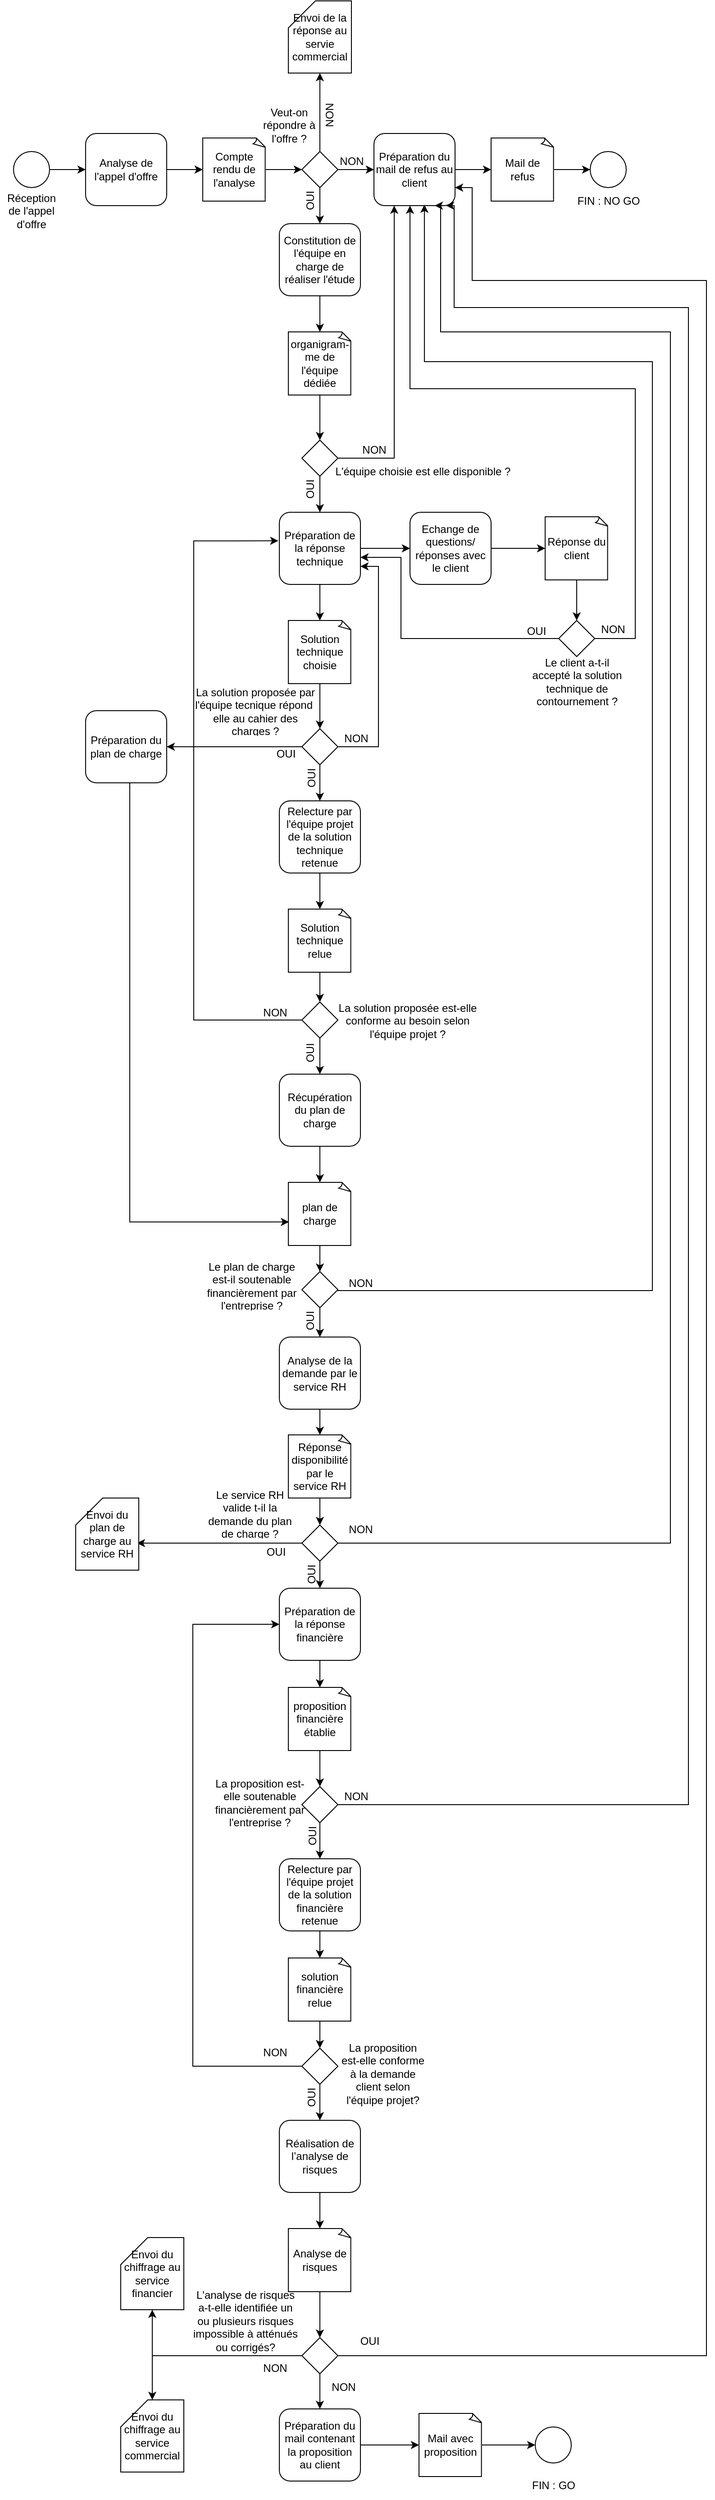 <mxfile version="21.6.1" type="github">
  <diagram name="Page-1" id="06tbPVwSqotmteYgba5W">
    <mxGraphModel dx="989" dy="524" grid="1" gridSize="10" guides="1" tooltips="1" connect="1" arrows="1" fold="1" page="1" pageScale="1" pageWidth="827" pageHeight="1169" math="0" shadow="0">
      <root>
        <mxCell id="0" />
        <mxCell id="1" parent="0" />
        <mxCell id="W4CwJOv0dRvsqOfOB2o--12" style="edgeStyle=orthogonalEdgeStyle;rounded=0;orthogonalLoop=1;jettySize=auto;html=1;entryX=0;entryY=0.5;entryDx=0;entryDy=0;" parent="1" source="W4CwJOv0dRvsqOfOB2o--1" target="W4CwJOv0dRvsqOfOB2o--9" edge="1">
          <mxGeometry relative="1" as="geometry" />
        </mxCell>
        <mxCell id="W4CwJOv0dRvsqOfOB2o--1" value="" style="ellipse;whiteSpace=wrap;html=1;aspect=fixed;" parent="1" vertex="1">
          <mxGeometry x="21" y="252" width="40" height="40" as="geometry" />
        </mxCell>
        <mxCell id="W4CwJOv0dRvsqOfOB2o--17" value="" style="edgeStyle=orthogonalEdgeStyle;rounded=0;orthogonalLoop=1;jettySize=auto;html=1;entryX=0.5;entryY=0;entryDx=0;entryDy=0;" parent="1" source="W4CwJOv0dRvsqOfOB2o--6" target="W4CwJOv0dRvsqOfOB2o--71" edge="1">
          <mxGeometry relative="1" as="geometry">
            <mxPoint x="361" y="327" as="targetPoint" />
          </mxGeometry>
        </mxCell>
        <mxCell id="W4CwJOv0dRvsqOfOB2o--23" value="" style="edgeStyle=orthogonalEdgeStyle;rounded=0;orthogonalLoop=1;jettySize=auto;html=1;" parent="1" source="W4CwJOv0dRvsqOfOB2o--6" target="W4CwJOv0dRvsqOfOB2o--22" edge="1">
          <mxGeometry relative="1" as="geometry" />
        </mxCell>
        <mxCell id="qf3wXV-jR4rl2hwFz4tr-27" style="edgeStyle=orthogonalEdgeStyle;rounded=0;orthogonalLoop=1;jettySize=auto;html=1;entryX=0.5;entryY=1;entryDx=0;entryDy=0;entryPerimeter=0;" edge="1" parent="1" source="W4CwJOv0dRvsqOfOB2o--6" target="qf3wXV-jR4rl2hwFz4tr-25">
          <mxGeometry relative="1" as="geometry" />
        </mxCell>
        <mxCell id="W4CwJOv0dRvsqOfOB2o--6" value="" style="rhombus;whiteSpace=wrap;html=1;" parent="1" vertex="1">
          <mxGeometry x="341" y="252" width="40" height="40" as="geometry" />
        </mxCell>
        <mxCell id="W4CwJOv0dRvsqOfOB2o--66" value="" style="edgeStyle=orthogonalEdgeStyle;rounded=0;orthogonalLoop=1;jettySize=auto;html=1;" parent="1" source="W4CwJOv0dRvsqOfOB2o--9" target="W4CwJOv0dRvsqOfOB2o--65" edge="1">
          <mxGeometry relative="1" as="geometry" />
        </mxCell>
        <mxCell id="W4CwJOv0dRvsqOfOB2o--9" value="Analyse de l&#39;appel d&#39;offre" style="rounded=1;whiteSpace=wrap;html=1;" parent="1" vertex="1">
          <mxGeometry x="101" y="232" width="90" height="80" as="geometry" />
        </mxCell>
        <mxCell id="W4CwJOv0dRvsqOfOB2o--14" value="" style="ellipse;whiteSpace=wrap;html=1;" parent="1" vertex="1">
          <mxGeometry x="661" y="252" width="40" height="40" as="geometry" />
        </mxCell>
        <mxCell id="W4CwJOv0dRvsqOfOB2o--18" value="&lt;p&gt;Réception de l&#39;appel d&#39;offre&lt;br&gt;&lt;/p&gt;" style="text;html=1;strokeColor=none;fillColor=none;spacing=5;spacingTop=-20;whiteSpace=wrap;overflow=hidden;rounded=0;align=center;" parent="1" vertex="1">
          <mxGeometry x="6" y="295" width="70" height="50" as="geometry" />
        </mxCell>
        <mxCell id="W4CwJOv0dRvsqOfOB2o--20" value="OUI" style="text;html=1;align=center;verticalAlign=bottom;resizable=0;points=[];autosize=1;strokeColor=none;fillColor=none;horizontal=0;" parent="1" vertex="1">
          <mxGeometry x="319.73" y="292" width="40" height="30" as="geometry" />
        </mxCell>
        <mxCell id="W4CwJOv0dRvsqOfOB2o--21" value="NON" style="text;html=1;align=center;verticalAlign=bottom;resizable=0;points=[];autosize=1;strokeColor=none;fillColor=none;" parent="1" vertex="1">
          <mxGeometry x="371" y="242" width="50" height="30" as="geometry" />
        </mxCell>
        <mxCell id="W4CwJOv0dRvsqOfOB2o--69" value="" style="edgeStyle=orthogonalEdgeStyle;rounded=0;orthogonalLoop=1;jettySize=auto;html=1;" parent="1" source="W4CwJOv0dRvsqOfOB2o--22" target="W4CwJOv0dRvsqOfOB2o--68" edge="1">
          <mxGeometry relative="1" as="geometry" />
        </mxCell>
        <mxCell id="W4CwJOv0dRvsqOfOB2o--22" value="Préparation du mail de refus au client" style="rounded=1;whiteSpace=wrap;html=1;" parent="1" vertex="1">
          <mxGeometry x="421" y="232" width="90" height="80" as="geometry" />
        </mxCell>
        <mxCell id="W4CwJOv0dRvsqOfOB2o--25" value="FIN : NO GO" style="text;html=1;align=center;verticalAlign=middle;resizable=0;points=[];autosize=1;strokeColor=none;fillColor=none;" parent="1" vertex="1">
          <mxGeometry x="636" y="292" width="90" height="30" as="geometry" />
        </mxCell>
        <mxCell id="W4CwJOv0dRvsqOfOB2o--95" value="" style="edgeStyle=orthogonalEdgeStyle;rounded=0;orthogonalLoop=1;jettySize=auto;html=1;" parent="1" source="W4CwJOv0dRvsqOfOB2o--26" target="W4CwJOv0dRvsqOfOB2o--93" edge="1">
          <mxGeometry relative="1" as="geometry" />
        </mxCell>
        <mxCell id="W4CwJOv0dRvsqOfOB2o--163" value="" style="edgeStyle=orthogonalEdgeStyle;rounded=0;orthogonalLoop=1;jettySize=auto;html=1;" parent="1" source="W4CwJOv0dRvsqOfOB2o--26" target="W4CwJOv0dRvsqOfOB2o--94" edge="1">
          <mxGeometry relative="1" as="geometry" />
        </mxCell>
        <mxCell id="W4CwJOv0dRvsqOfOB2o--26" value="Préparation de la réponse technique " style="rounded=1;whiteSpace=wrap;html=1;" parent="1" vertex="1">
          <mxGeometry x="316" y="652" width="90" height="80" as="geometry" />
        </mxCell>
        <mxCell id="W4CwJOv0dRvsqOfOB2o--146" value="" style="edgeStyle=orthogonalEdgeStyle;rounded=0;orthogonalLoop=1;jettySize=auto;html=1;" parent="1" source="W4CwJOv0dRvsqOfOB2o--53" target="W4CwJOv0dRvsqOfOB2o--143" edge="1">
          <mxGeometry relative="1" as="geometry" />
        </mxCell>
        <mxCell id="W4CwJOv0dRvsqOfOB2o--164" style="edgeStyle=orthogonalEdgeStyle;rounded=0;orthogonalLoop=1;jettySize=auto;html=1;exitX=1;exitY=0.5;exitDx=0;exitDy=0;entryX=1;entryY=0.75;entryDx=0;entryDy=0;" parent="1" source="W4CwJOv0dRvsqOfOB2o--53" target="W4CwJOv0dRvsqOfOB2o--26" edge="1">
          <mxGeometry relative="1" as="geometry">
            <Array as="points">
              <mxPoint x="426" y="912" />
              <mxPoint x="426" y="712" />
            </Array>
            <mxPoint x="476" y="912" as="sourcePoint" />
            <mxPoint x="451" y="712" as="targetPoint" />
          </mxGeometry>
        </mxCell>
        <mxCell id="qf3wXV-jR4rl2hwFz4tr-2" style="edgeStyle=orthogonalEdgeStyle;rounded=0;orthogonalLoop=1;jettySize=auto;html=1;entryX=1;entryY=0.5;entryDx=0;entryDy=0;" edge="1" parent="1" source="W4CwJOv0dRvsqOfOB2o--53" target="W4CwJOv0dRvsqOfOB2o--166">
          <mxGeometry relative="1" as="geometry" />
        </mxCell>
        <mxCell id="W4CwJOv0dRvsqOfOB2o--53" value="" style="rhombus;whiteSpace=wrap;html=1;" parent="1" vertex="1">
          <mxGeometry x="341" y="892" width="40" height="40" as="geometry" />
        </mxCell>
        <mxCell id="W4CwJOv0dRvsqOfOB2o--67" value="" style="edgeStyle=orthogonalEdgeStyle;rounded=0;orthogonalLoop=1;jettySize=auto;html=1;entryX=0;entryY=0.5;entryDx=0;entryDy=0;" parent="1" source="W4CwJOv0dRvsqOfOB2o--65" target="W4CwJOv0dRvsqOfOB2o--6" edge="1">
          <mxGeometry relative="1" as="geometry" />
        </mxCell>
        <mxCell id="W4CwJOv0dRvsqOfOB2o--65" value="Compte rendu de l&#39;analyse" style="whiteSpace=wrap;html=1;shape=mxgraph.basic.document" parent="1" vertex="1">
          <mxGeometry x="231" y="237" width="70" height="70" as="geometry" />
        </mxCell>
        <mxCell id="W4CwJOv0dRvsqOfOB2o--70" value="" style="edgeStyle=orthogonalEdgeStyle;rounded=0;orthogonalLoop=1;jettySize=auto;html=1;entryX=0;entryY=0.5;entryDx=0;entryDy=0;" parent="1" source="W4CwJOv0dRvsqOfOB2o--68" target="W4CwJOv0dRvsqOfOB2o--14" edge="1">
          <mxGeometry relative="1" as="geometry" />
        </mxCell>
        <mxCell id="W4CwJOv0dRvsqOfOB2o--68" value="Mail de refus" style="whiteSpace=wrap;html=1;shape=mxgraph.basic.document" parent="1" vertex="1">
          <mxGeometry x="551" y="237" width="70" height="70" as="geometry" />
        </mxCell>
        <mxCell id="W4CwJOv0dRvsqOfOB2o--77" value="" style="edgeStyle=orthogonalEdgeStyle;rounded=0;orthogonalLoop=1;jettySize=auto;html=1;" parent="1" source="W4CwJOv0dRvsqOfOB2o--71" target="W4CwJOv0dRvsqOfOB2o--76" edge="1">
          <mxGeometry relative="1" as="geometry" />
        </mxCell>
        <mxCell id="W4CwJOv0dRvsqOfOB2o--71" value="Constitution de l&#39;équipe en charge de réaliser l&#39;étude " style="rounded=1;whiteSpace=wrap;html=1;" parent="1" vertex="1">
          <mxGeometry x="316" y="332" width="90" height="80" as="geometry" />
        </mxCell>
        <mxCell id="W4CwJOv0dRvsqOfOB2o--72" value="Veut-on répondre à l&#39;offre ?" style="text;html=1;strokeColor=none;fillColor=none;spacing=5;spacingTop=-20;whiteSpace=wrap;overflow=hidden;rounded=0;align=center;" parent="1" vertex="1">
          <mxGeometry x="292" y="212" width="70" height="30" as="geometry" />
        </mxCell>
        <mxCell id="W4CwJOv0dRvsqOfOB2o--90" value="" style="edgeStyle=orthogonalEdgeStyle;rounded=0;orthogonalLoop=1;jettySize=auto;html=1;" parent="1" source="W4CwJOv0dRvsqOfOB2o--75" target="W4CwJOv0dRvsqOfOB2o--26" edge="1">
          <mxGeometry relative="1" as="geometry" />
        </mxCell>
        <mxCell id="W4CwJOv0dRvsqOfOB2o--210" style="edgeStyle=orthogonalEdgeStyle;rounded=0;orthogonalLoop=1;jettySize=auto;html=1;entryX=0.25;entryY=1;entryDx=0;entryDy=0;" parent="1" source="W4CwJOv0dRvsqOfOB2o--75" target="W4CwJOv0dRvsqOfOB2o--22" edge="1">
          <mxGeometry relative="1" as="geometry">
            <Array as="points">
              <mxPoint x="443" y="592" />
            </Array>
          </mxGeometry>
        </mxCell>
        <mxCell id="W4CwJOv0dRvsqOfOB2o--75" value="" style="rhombus;whiteSpace=wrap;html=1;" parent="1" vertex="1">
          <mxGeometry x="341" y="572" width="40" height="40" as="geometry" />
        </mxCell>
        <mxCell id="W4CwJOv0dRvsqOfOB2o--78" value="" style="edgeStyle=orthogonalEdgeStyle;rounded=0;orthogonalLoop=1;jettySize=auto;html=1;" parent="1" source="W4CwJOv0dRvsqOfOB2o--76" target="W4CwJOv0dRvsqOfOB2o--75" edge="1">
          <mxGeometry relative="1" as="geometry" />
        </mxCell>
        <mxCell id="W4CwJOv0dRvsqOfOB2o--76" value="organigram-me de l&#39;équipe dédiée" style="whiteSpace=wrap;html=1;shape=mxgraph.basic.document" parent="1" vertex="1">
          <mxGeometry x="326" y="452" width="70" height="70" as="geometry" />
        </mxCell>
        <mxCell id="W4CwJOv0dRvsqOfOB2o--79" value="L&#39;équipe choisie est elle disponible ?" style="text;html=1;align=center;verticalAlign=middle;resizable=0;points=[];autosize=1;strokeColor=none;fillColor=none;" parent="1" vertex="1">
          <mxGeometry x="359.73" y="592" width="230" height="30" as="geometry" />
        </mxCell>
        <mxCell id="W4CwJOv0dRvsqOfOB2o--88" value="NON" style="text;html=1;align=center;verticalAlign=bottom;resizable=0;points=[];autosize=1;strokeColor=none;fillColor=none;" parent="1" vertex="1">
          <mxGeometry x="396" y="562" width="50" height="30" as="geometry" />
        </mxCell>
        <mxCell id="W4CwJOv0dRvsqOfOB2o--91" value="OUI" style="text;html=1;align=center;verticalAlign=bottom;resizable=0;points=[];autosize=1;strokeColor=none;fillColor=none;horizontal=0;" parent="1" vertex="1">
          <mxGeometry x="319.73" y="612" width="40" height="30" as="geometry" />
        </mxCell>
        <mxCell id="W4CwJOv0dRvsqOfOB2o--96" value="" style="edgeStyle=orthogonalEdgeStyle;rounded=0;orthogonalLoop=1;jettySize=auto;html=1;" parent="1" source="W4CwJOv0dRvsqOfOB2o--93" target="W4CwJOv0dRvsqOfOB2o--53" edge="1">
          <mxGeometry relative="1" as="geometry" />
        </mxCell>
        <mxCell id="W4CwJOv0dRvsqOfOB2o--93" value="Solution technique choisie" style="whiteSpace=wrap;html=1;shape=mxgraph.basic.document" parent="1" vertex="1">
          <mxGeometry x="326" y="772" width="70" height="70" as="geometry" />
        </mxCell>
        <mxCell id="W4CwJOv0dRvsqOfOB2o--108" value="" style="edgeStyle=orthogonalEdgeStyle;rounded=0;orthogonalLoop=1;jettySize=auto;html=1;" parent="1" source="W4CwJOv0dRvsqOfOB2o--94" target="W4CwJOv0dRvsqOfOB2o--102" edge="1">
          <mxGeometry relative="1" as="geometry" />
        </mxCell>
        <mxCell id="W4CwJOv0dRvsqOfOB2o--94" value="Echange de questions/ réponses avec le client" style="rounded=1;whiteSpace=wrap;html=1;" parent="1" vertex="1">
          <mxGeometry x="461" y="652" width="90" height="80" as="geometry" />
        </mxCell>
        <mxCell id="W4CwJOv0dRvsqOfOB2o--114" value="" style="edgeStyle=orthogonalEdgeStyle;rounded=0;orthogonalLoop=1;jettySize=auto;html=1;" parent="1" source="W4CwJOv0dRvsqOfOB2o--98" target="W4CwJOv0dRvsqOfOB2o--113" edge="1">
          <mxGeometry relative="1" as="geometry" />
        </mxCell>
        <mxCell id="W4CwJOv0dRvsqOfOB2o--98" value="Préparation de la réponse financière" style="rounded=1;whiteSpace=wrap;html=1;" parent="1" vertex="1">
          <mxGeometry x="316" y="1845" width="90" height="80" as="geometry" />
        </mxCell>
        <mxCell id="W4CwJOv0dRvsqOfOB2o--100" value="OUI" style="text;html=1;align=center;verticalAlign=bottom;resizable=0;points=[];autosize=1;strokeColor=none;fillColor=none;horizontal=0;" parent="1" vertex="1">
          <mxGeometry x="321" y="932" width="40" height="30" as="geometry" />
        </mxCell>
        <mxCell id="W4CwJOv0dRvsqOfOB2o--105" value="" style="edgeStyle=orthogonalEdgeStyle;rounded=0;orthogonalLoop=1;jettySize=auto;html=1;" parent="1" source="W4CwJOv0dRvsqOfOB2o--102" target="W4CwJOv0dRvsqOfOB2o--103" edge="1">
          <mxGeometry relative="1" as="geometry" />
        </mxCell>
        <mxCell id="W4CwJOv0dRvsqOfOB2o--102" value="Réponse du client" style="whiteSpace=wrap;html=1;shape=mxgraph.basic.document" parent="1" vertex="1">
          <mxGeometry x="611" y="657" width="70" height="70" as="geometry" />
        </mxCell>
        <mxCell id="W4CwJOv0dRvsqOfOB2o--147" style="edgeStyle=orthogonalEdgeStyle;rounded=0;orthogonalLoop=1;jettySize=auto;html=1;" parent="1" source="W4CwJOv0dRvsqOfOB2o--103" edge="1">
          <mxGeometry relative="1" as="geometry">
            <mxPoint x="406" y="702" as="targetPoint" />
            <Array as="points">
              <mxPoint x="451" y="792" />
              <mxPoint x="451" y="702" />
              <mxPoint x="406" y="702" />
            </Array>
          </mxGeometry>
        </mxCell>
        <mxCell id="W4CwJOv0dRvsqOfOB2o--154" style="edgeStyle=orthogonalEdgeStyle;rounded=0;orthogonalLoop=1;jettySize=auto;html=1;" parent="1" source="W4CwJOv0dRvsqOfOB2o--103" edge="1">
          <mxGeometry relative="1" as="geometry">
            <mxPoint x="461" y="312" as="targetPoint" />
            <Array as="points">
              <mxPoint x="711" y="792" />
              <mxPoint x="711" y="515" />
              <mxPoint x="461" y="515" />
            </Array>
          </mxGeometry>
        </mxCell>
        <mxCell id="W4CwJOv0dRvsqOfOB2o--103" value="" style="rhombus;whiteSpace=wrap;html=1;" parent="1" vertex="1">
          <mxGeometry x="626" y="772" width="40" height="40" as="geometry" />
        </mxCell>
        <mxCell id="W4CwJOv0dRvsqOfOB2o--111" value="La solution proposée par l&#39;équipe tecnique répond&amp;nbsp; elle au cahier des charges ?" style="text;html=1;strokeColor=none;fillColor=none;spacing=5;spacingTop=-20;whiteSpace=wrap;overflow=hidden;rounded=0;align=center;" parent="1" vertex="1">
          <mxGeometry x="217" y="855" width="145" height="45" as="geometry" />
        </mxCell>
        <mxCell id="W4CwJOv0dRvsqOfOB2o--112" value="Le client a-t-il accepté la solution technique de contournement ?" style="text;html=1;strokeColor=none;fillColor=none;spacing=5;spacingTop=-20;whiteSpace=wrap;overflow=hidden;rounded=0;align=center;" parent="1" vertex="1">
          <mxGeometry x="588.5" y="822" width="115" height="50" as="geometry" />
        </mxCell>
        <mxCell id="W4CwJOv0dRvsqOfOB2o--117" value="" style="edgeStyle=orthogonalEdgeStyle;rounded=0;orthogonalLoop=1;jettySize=auto;html=1;" parent="1" source="W4CwJOv0dRvsqOfOB2o--113" target="W4CwJOv0dRvsqOfOB2o--116" edge="1">
          <mxGeometry relative="1" as="geometry" />
        </mxCell>
        <mxCell id="W4CwJOv0dRvsqOfOB2o--113" value="proposition financière établie" style="whiteSpace=wrap;html=1;shape=mxgraph.basic.document" parent="1" vertex="1">
          <mxGeometry x="326" y="1955" width="70" height="70" as="geometry" />
        </mxCell>
        <mxCell id="W4CwJOv0dRvsqOfOB2o--124" value="" style="edgeStyle=orthogonalEdgeStyle;rounded=0;orthogonalLoop=1;jettySize=auto;html=1;" parent="1" source="W4CwJOv0dRvsqOfOB2o--116" target="W4CwJOv0dRvsqOfOB2o--123" edge="1">
          <mxGeometry relative="1" as="geometry" />
        </mxCell>
        <mxCell id="W4CwJOv0dRvsqOfOB2o--212" style="edgeStyle=orthogonalEdgeStyle;rounded=0;orthogonalLoop=1;jettySize=auto;html=1;entryX=0.889;entryY=1;entryDx=0;entryDy=0;entryPerimeter=0;exitX=1;exitY=0.5;exitDx=0;exitDy=0;" parent="1" source="W4CwJOv0dRvsqOfOB2o--116" target="W4CwJOv0dRvsqOfOB2o--22" edge="1">
          <mxGeometry relative="1" as="geometry">
            <Array as="points">
              <mxPoint x="770" y="2085" />
              <mxPoint x="770" y="425" />
              <mxPoint x="510" y="425" />
              <mxPoint x="510" y="312" />
            </Array>
          </mxGeometry>
        </mxCell>
        <mxCell id="W4CwJOv0dRvsqOfOB2o--116" value="" style="rhombus;whiteSpace=wrap;html=1;" parent="1" vertex="1">
          <mxGeometry x="341" y="2065" width="40" height="40" as="geometry" />
        </mxCell>
        <mxCell id="W4CwJOv0dRvsqOfOB2o--118" value="NON" style="text;html=1;align=center;verticalAlign=middle;resizable=0;points=[];autosize=1;strokeColor=none;fillColor=none;" parent="1" vertex="1">
          <mxGeometry x="376" y="888" width="50" height="30" as="geometry" />
        </mxCell>
        <mxCell id="W4CwJOv0dRvsqOfOB2o--121" value="NON" style="text;html=1;align=center;verticalAlign=middle;resizable=0;points=[];autosize=1;strokeColor=none;fillColor=none;" parent="1" vertex="1">
          <mxGeometry x="376" y="2061" width="50" height="30" as="geometry" />
        </mxCell>
        <mxCell id="W4CwJOv0dRvsqOfOB2o--122" value="La proposition est-elle conforme à la demande client selon l&#39;équipe projet?" style="text;whiteSpace=wrap;html=1;align=center;" parent="1" vertex="1">
          <mxGeometry x="381" y="2341" width="100" height="40" as="geometry" />
        </mxCell>
        <mxCell id="W4CwJOv0dRvsqOfOB2o--127" value="" style="edgeStyle=orthogonalEdgeStyle;rounded=0;orthogonalLoop=1;jettySize=auto;html=1;" parent="1" source="W4CwJOv0dRvsqOfOB2o--123" target="W4CwJOv0dRvsqOfOB2o--126" edge="1">
          <mxGeometry relative="1" as="geometry" />
        </mxCell>
        <mxCell id="W4CwJOv0dRvsqOfOB2o--123" value="Relecture par l&#39;équipe projet de la solution financière retenue" style="rounded=1;whiteSpace=wrap;html=1;" parent="1" vertex="1">
          <mxGeometry x="316" y="2145" width="90" height="80" as="geometry" />
        </mxCell>
        <mxCell id="W4CwJOv0dRvsqOfOB2o--125" value="OUI" style="text;html=1;align=center;verticalAlign=bottom;resizable=0;points=[];autosize=1;strokeColor=none;fillColor=none;horizontal=0;" parent="1" vertex="1">
          <mxGeometry x="322" y="2105" width="40" height="30" as="geometry" />
        </mxCell>
        <mxCell id="qf3wXV-jR4rl2hwFz4tr-7" value="" style="edgeStyle=orthogonalEdgeStyle;rounded=0;orthogonalLoop=1;jettySize=auto;html=1;entryX=0.5;entryY=0;entryDx=0;entryDy=0;" edge="1" parent="1" source="W4CwJOv0dRvsqOfOB2o--126" target="qf3wXV-jR4rl2hwFz4tr-3">
          <mxGeometry relative="1" as="geometry" />
        </mxCell>
        <mxCell id="W4CwJOv0dRvsqOfOB2o--126" value="solution financière relue" style="whiteSpace=wrap;html=1;shape=mxgraph.basic.document" parent="1" vertex="1">
          <mxGeometry x="326" y="2255" width="70" height="70" as="geometry" />
        </mxCell>
        <mxCell id="W4CwJOv0dRvsqOfOB2o--134" value="" style="edgeStyle=orthogonalEdgeStyle;rounded=0;orthogonalLoop=1;jettySize=auto;html=1;" parent="1" source="W4CwJOv0dRvsqOfOB2o--128" target="W4CwJOv0dRvsqOfOB2o--131" edge="1">
          <mxGeometry relative="1" as="geometry" />
        </mxCell>
        <mxCell id="W4CwJOv0dRvsqOfOB2o--140" style="edgeStyle=orthogonalEdgeStyle;rounded=0;orthogonalLoop=1;jettySize=auto;html=1;entryX=0;entryY=0.5;entryDx=0;entryDy=0;exitX=0;exitY=0.5;exitDx=0;exitDy=0;" parent="1" source="qf3wXV-jR4rl2hwFz4tr-3" target="W4CwJOv0dRvsqOfOB2o--98" edge="1">
          <mxGeometry relative="1" as="geometry">
            <Array as="points">
              <mxPoint x="220" y="2375" />
              <mxPoint x="220" y="1885" />
            </Array>
          </mxGeometry>
        </mxCell>
        <mxCell id="qf3wXV-jR4rl2hwFz4tr-18" style="edgeStyle=orthogonalEdgeStyle;rounded=0;orthogonalLoop=1;jettySize=auto;html=1;exitX=1;exitY=0.5;exitDx=0;exitDy=0;entryX=1;entryY=0.75;entryDx=0;entryDy=0;" edge="1" parent="1" source="W4CwJOv0dRvsqOfOB2o--128" target="W4CwJOv0dRvsqOfOB2o--22">
          <mxGeometry relative="1" as="geometry">
            <Array as="points">
              <mxPoint x="790" y="2696" />
              <mxPoint x="790" y="395" />
              <mxPoint x="530" y="395" />
              <mxPoint x="530" y="292" />
            </Array>
          </mxGeometry>
        </mxCell>
        <mxCell id="qf3wXV-jR4rl2hwFz4tr-23" style="edgeStyle=orthogonalEdgeStyle;rounded=0;orthogonalLoop=1;jettySize=auto;html=1;" edge="1" parent="1" source="W4CwJOv0dRvsqOfOB2o--128" target="qf3wXV-jR4rl2hwFz4tr-22">
          <mxGeometry relative="1" as="geometry" />
        </mxCell>
        <mxCell id="qf3wXV-jR4rl2hwFz4tr-34" style="edgeStyle=orthogonalEdgeStyle;rounded=0;orthogonalLoop=1;jettySize=auto;html=1;exitX=0;exitY=0.5;exitDx=0;exitDy=0;entryX=0.5;entryY=0;entryDx=0;entryDy=0;entryPerimeter=0;" edge="1" parent="1" source="W4CwJOv0dRvsqOfOB2o--128" target="qf3wXV-jR4rl2hwFz4tr-32">
          <mxGeometry relative="1" as="geometry" />
        </mxCell>
        <mxCell id="W4CwJOv0dRvsqOfOB2o--128" value="" style="rhombus;whiteSpace=wrap;html=1;" parent="1" vertex="1">
          <mxGeometry x="341" y="2676" width="40" height="40" as="geometry" />
        </mxCell>
        <mxCell id="W4CwJOv0dRvsqOfOB2o--130" value="" style="ellipse;whiteSpace=wrap;html=1;" parent="1" vertex="1">
          <mxGeometry x="600" y="2775" width="40" height="40" as="geometry" />
        </mxCell>
        <mxCell id="W4CwJOv0dRvsqOfOB2o--135" value="" style="edgeStyle=orthogonalEdgeStyle;rounded=0;orthogonalLoop=1;jettySize=auto;html=1;" parent="1" source="W4CwJOv0dRvsqOfOB2o--131" target="W4CwJOv0dRvsqOfOB2o--132" edge="1">
          <mxGeometry relative="1" as="geometry" />
        </mxCell>
        <mxCell id="W4CwJOv0dRvsqOfOB2o--131" value="Préparation du mail contenant la proposition au client" style="rounded=1;whiteSpace=wrap;html=1;" parent="1" vertex="1">
          <mxGeometry x="316" y="2755" width="90" height="80" as="geometry" />
        </mxCell>
        <mxCell id="W4CwJOv0dRvsqOfOB2o--136" value="" style="edgeStyle=orthogonalEdgeStyle;rounded=0;orthogonalLoop=1;jettySize=auto;html=1;entryX=0;entryY=0.5;entryDx=0;entryDy=0;" parent="1" source="W4CwJOv0dRvsqOfOB2o--132" target="W4CwJOv0dRvsqOfOB2o--130" edge="1">
          <mxGeometry relative="1" as="geometry" />
        </mxCell>
        <mxCell id="W4CwJOv0dRvsqOfOB2o--132" value="Mail avec proposition" style="whiteSpace=wrap;html=1;shape=mxgraph.basic.document" parent="1" vertex="1">
          <mxGeometry x="471" y="2760" width="70" height="70" as="geometry" />
        </mxCell>
        <mxCell id="W4CwJOv0dRvsqOfOB2o--133" value="FIN : GO" style="text;html=1;align=center;verticalAlign=middle;resizable=0;points=[];autosize=1;strokeColor=none;fillColor=none;" parent="1" vertex="1">
          <mxGeometry x="585" y="2825" width="70" height="30" as="geometry" />
        </mxCell>
        <mxCell id="W4CwJOv0dRvsqOfOB2o--162" value="" style="edgeStyle=orthogonalEdgeStyle;rounded=0;orthogonalLoop=1;jettySize=auto;html=1;" parent="1" source="W4CwJOv0dRvsqOfOB2o--143" target="W4CwJOv0dRvsqOfOB2o--159" edge="1">
          <mxGeometry relative="1" as="geometry" />
        </mxCell>
        <mxCell id="W4CwJOv0dRvsqOfOB2o--143" value="Relecture par l&#39;équipe projet de la solution technique retenue" style="rounded=1;whiteSpace=wrap;html=1;" parent="1" vertex="1">
          <mxGeometry x="316" y="972" width="90" height="80" as="geometry" />
        </mxCell>
        <mxCell id="W4CwJOv0dRvsqOfOB2o--178" style="edgeStyle=orthogonalEdgeStyle;rounded=0;orthogonalLoop=1;jettySize=auto;html=1;entryX=-0.013;entryY=0.396;entryDx=0;entryDy=0;entryPerimeter=0;exitX=0;exitY=0.5;exitDx=0;exitDy=0;" parent="1" source="W4CwJOv0dRvsqOfOB2o--144" target="W4CwJOv0dRvsqOfOB2o--26" edge="1">
          <mxGeometry relative="1" as="geometry">
            <Array as="points">
              <mxPoint x="221" y="1215" />
              <mxPoint x="221" y="684" />
            </Array>
          </mxGeometry>
        </mxCell>
        <mxCell id="W4CwJOv0dRvsqOfOB2o--193" value="" style="edgeStyle=orthogonalEdgeStyle;rounded=0;orthogonalLoop=1;jettySize=auto;html=1;" parent="1" source="W4CwJOv0dRvsqOfOB2o--144" target="W4CwJOv0dRvsqOfOB2o--189" edge="1">
          <mxGeometry relative="1" as="geometry" />
        </mxCell>
        <mxCell id="W4CwJOv0dRvsqOfOB2o--144" value="" style="rhombus;whiteSpace=wrap;html=1;" parent="1" vertex="1">
          <mxGeometry x="341" y="1195" width="40" height="40" as="geometry" />
        </mxCell>
        <mxCell id="W4CwJOv0dRvsqOfOB2o--149" value="La solution proposée est-elle conforme au besoin selon l&#39;équipe projet ?" style="text;html=1;strokeColor=none;fillColor=none;spacing=5;spacingTop=-20;whiteSpace=wrap;overflow=hidden;rounded=0;align=center;" parent="1" vertex="1">
          <mxGeometry x="376" y="1205" width="165" height="45" as="geometry" />
        </mxCell>
        <mxCell id="W4CwJOv0dRvsqOfOB2o--152" value="OUI" style="text;html=1;align=center;verticalAlign=bottom;resizable=0;points=[];autosize=1;strokeColor=none;fillColor=none;horizontal=0;" parent="1" vertex="1">
          <mxGeometry x="319.73" y="1237" width="40" height="30" as="geometry" />
        </mxCell>
        <mxCell id="W4CwJOv0dRvsqOfOB2o--155" value="NON" style="text;html=1;align=center;verticalAlign=middle;resizable=0;points=[];autosize=1;strokeColor=none;fillColor=none;" parent="1" vertex="1">
          <mxGeometry x="661" y="767" width="50" height="30" as="geometry" />
        </mxCell>
        <mxCell id="W4CwJOv0dRvsqOfOB2o--156" value="OUI" style="text;html=1;align=center;verticalAlign=middle;resizable=0;points=[];autosize=1;strokeColor=none;fillColor=none;" parent="1" vertex="1">
          <mxGeometry x="581" y="769" width="40" height="30" as="geometry" />
        </mxCell>
        <mxCell id="W4CwJOv0dRvsqOfOB2o--157" value="NON" style="text;html=1;align=center;verticalAlign=middle;resizable=0;points=[];autosize=1;strokeColor=none;fillColor=none;" parent="1" vertex="1">
          <mxGeometry x="286" y="1192" width="50" height="30" as="geometry" />
        </mxCell>
        <mxCell id="W4CwJOv0dRvsqOfOB2o--161" value="" style="edgeStyle=orthogonalEdgeStyle;rounded=0;orthogonalLoop=1;jettySize=auto;html=1;entryX=0.5;entryY=0;entryDx=0;entryDy=0;" parent="1" source="W4CwJOv0dRvsqOfOB2o--159" target="W4CwJOv0dRvsqOfOB2o--144" edge="1">
          <mxGeometry relative="1" as="geometry" />
        </mxCell>
        <mxCell id="W4CwJOv0dRvsqOfOB2o--159" value="Solution technique relue" style="whiteSpace=wrap;html=1;shape=mxgraph.basic.document" parent="1" vertex="1">
          <mxGeometry x="326" y="1092" width="70" height="70" as="geometry" />
        </mxCell>
        <mxCell id="W4CwJOv0dRvsqOfOB2o--165" value="NON" style="text;html=1;align=center;verticalAlign=middle;resizable=0;points=[];autosize=1;strokeColor=none;fillColor=none;" parent="1" vertex="1">
          <mxGeometry x="362" y="2716" width="50" height="30" as="geometry" />
        </mxCell>
        <mxCell id="W4CwJOv0dRvsqOfOB2o--216" style="edgeStyle=orthogonalEdgeStyle;rounded=0;orthogonalLoop=1;jettySize=auto;html=1;entryX=0.01;entryY=0.627;entryDx=0;entryDy=0;entryPerimeter=0;" parent="1" source="W4CwJOv0dRvsqOfOB2o--166" target="W4CwJOv0dRvsqOfOB2o--192" edge="1">
          <mxGeometry relative="1" as="geometry">
            <Array as="points">
              <mxPoint x="150" y="1439" />
            </Array>
            <mxPoint x="150" y="955" as="sourcePoint" />
          </mxGeometry>
        </mxCell>
        <mxCell id="W4CwJOv0dRvsqOfOB2o--166" value="Préparation du plan de charge" style="rounded=1;whiteSpace=wrap;html=1;" parent="1" vertex="1">
          <mxGeometry x="101" y="872" width="90" height="80" as="geometry" />
        </mxCell>
        <mxCell id="W4CwJOv0dRvsqOfOB2o--205" value="" style="edgeStyle=orthogonalEdgeStyle;rounded=0;orthogonalLoop=1;jettySize=auto;html=1;" parent="1" source="W4CwJOv0dRvsqOfOB2o--170" target="W4CwJOv0dRvsqOfOB2o--98" edge="1">
          <mxGeometry relative="1" as="geometry" />
        </mxCell>
        <mxCell id="W4CwJOv0dRvsqOfOB2o--209" style="edgeStyle=orthogonalEdgeStyle;rounded=0;orthogonalLoop=1;jettySize=auto;html=1;entryX=0.75;entryY=1;entryDx=0;entryDy=0;exitX=1;exitY=0.5;exitDx=0;exitDy=0;" parent="1" source="W4CwJOv0dRvsqOfOB2o--170" target="W4CwJOv0dRvsqOfOB2o--22" edge="1">
          <mxGeometry relative="1" as="geometry">
            <Array as="points">
              <mxPoint x="750" y="1795" />
              <mxPoint x="750" y="452" />
              <mxPoint x="495" y="452" />
              <mxPoint x="495" y="312" />
            </Array>
          </mxGeometry>
        </mxCell>
        <mxCell id="qf3wXV-jR4rl2hwFz4tr-21" style="edgeStyle=orthogonalEdgeStyle;rounded=0;orthogonalLoop=1;jettySize=auto;html=1;entryX=0.971;entryY=0.625;entryDx=0;entryDy=0;entryPerimeter=0;" edge="1" parent="1" source="W4CwJOv0dRvsqOfOB2o--170" target="qf3wXV-jR4rl2hwFz4tr-20">
          <mxGeometry relative="1" as="geometry">
            <mxPoint x="170" y="1775" as="targetPoint" />
          </mxGeometry>
        </mxCell>
        <mxCell id="W4CwJOv0dRvsqOfOB2o--170" value="" style="rhombus;whiteSpace=wrap;html=1;" parent="1" vertex="1">
          <mxGeometry x="341" y="1775" width="40" height="40" as="geometry" />
        </mxCell>
        <mxCell id="W4CwJOv0dRvsqOfOB2o--204" value="" style="edgeStyle=orthogonalEdgeStyle;rounded=0;orthogonalLoop=1;jettySize=auto;html=1;" parent="1" source="W4CwJOv0dRvsqOfOB2o--172" target="W4CwJOv0dRvsqOfOB2o--202" edge="1">
          <mxGeometry relative="1" as="geometry" />
        </mxCell>
        <mxCell id="W4CwJOv0dRvsqOfOB2o--172" value="Analyse de la demande par le service RH" style="rounded=1;whiteSpace=wrap;html=1;" parent="1" vertex="1">
          <mxGeometry x="316" y="1566.5" width="90" height="80" as="geometry" />
        </mxCell>
        <mxCell id="W4CwJOv0dRvsqOfOB2o--174" value="La proposition est-elle soutenable financièrement par l&#39;entreprise ?" style="text;html=1;strokeColor=none;fillColor=none;spacing=5;spacingTop=-20;whiteSpace=wrap;overflow=hidden;rounded=0;align=center;" parent="1" vertex="1">
          <mxGeometry x="237.23" y="2065" width="115" height="45" as="geometry" />
        </mxCell>
        <mxCell id="W4CwJOv0dRvsqOfOB2o--188" value="" style="edgeStyle=orthogonalEdgeStyle;rounded=0;orthogonalLoop=1;jettySize=auto;html=1;" parent="1" source="W4CwJOv0dRvsqOfOB2o--189" target="W4CwJOv0dRvsqOfOB2o--192" edge="1">
          <mxGeometry relative="1" as="geometry" />
        </mxCell>
        <mxCell id="W4CwJOv0dRvsqOfOB2o--189" value="Récupération du plan de charge" style="rounded=1;whiteSpace=wrap;html=1;" parent="1" vertex="1">
          <mxGeometry x="316" y="1275" width="90" height="80" as="geometry" />
        </mxCell>
        <mxCell id="W4CwJOv0dRvsqOfOB2o--199" style="edgeStyle=orthogonalEdgeStyle;rounded=0;orthogonalLoop=1;jettySize=auto;html=1;entryX=0.622;entryY=0.986;entryDx=0;entryDy=0;entryPerimeter=0;exitX=1;exitY=0.5;exitDx=0;exitDy=0;" parent="1" source="W4CwJOv0dRvsqOfOB2o--190" target="W4CwJOv0dRvsqOfOB2o--22" edge="1">
          <mxGeometry relative="1" as="geometry">
            <Array as="points">
              <mxPoint x="381" y="1515" />
              <mxPoint x="730" y="1515" />
              <mxPoint x="730" y="485" />
              <mxPoint x="477" y="485" />
            </Array>
          </mxGeometry>
        </mxCell>
        <mxCell id="W4CwJOv0dRvsqOfOB2o--203" value="" style="edgeStyle=orthogonalEdgeStyle;rounded=0;orthogonalLoop=1;jettySize=auto;html=1;" parent="1" source="W4CwJOv0dRvsqOfOB2o--190" target="W4CwJOv0dRvsqOfOB2o--172" edge="1">
          <mxGeometry relative="1" as="geometry" />
        </mxCell>
        <mxCell id="W4CwJOv0dRvsqOfOB2o--190" value="" style="rhombus;whiteSpace=wrap;html=1;" parent="1" vertex="1">
          <mxGeometry x="341" y="1494" width="40" height="40" as="geometry" />
        </mxCell>
        <mxCell id="W4CwJOv0dRvsqOfOB2o--191" value="" style="edgeStyle=orthogonalEdgeStyle;rounded=0;orthogonalLoop=1;jettySize=auto;html=1;entryX=0.5;entryY=0;entryDx=0;entryDy=0;" parent="1" source="W4CwJOv0dRvsqOfOB2o--192" target="W4CwJOv0dRvsqOfOB2o--190" edge="1">
          <mxGeometry relative="1" as="geometry" />
        </mxCell>
        <mxCell id="W4CwJOv0dRvsqOfOB2o--192" value="plan de charge" style="whiteSpace=wrap;html=1;shape=mxgraph.basic.document" parent="1" vertex="1">
          <mxGeometry x="326" y="1395" width="70" height="70" as="geometry" />
        </mxCell>
        <mxCell id="W4CwJOv0dRvsqOfOB2o--195" value="Le plan de charge est-il soutenable financièrement par l&#39;entreprise ?" style="text;html=1;strokeColor=none;fillColor=none;spacing=5;spacingTop=-20;whiteSpace=wrap;overflow=hidden;rounded=0;align=center;" parent="1" vertex="1">
          <mxGeometry x="228" y="1491.5" width="115" height="45" as="geometry" />
        </mxCell>
        <mxCell id="W4CwJOv0dRvsqOfOB2o--196" value="OUI" style="text;html=1;align=center;verticalAlign=bottom;resizable=0;points=[];autosize=1;strokeColor=none;fillColor=none;horizontal=0;" parent="1" vertex="1">
          <mxGeometry x="319.73" y="1534" width="40" height="30" as="geometry" />
        </mxCell>
        <mxCell id="W4CwJOv0dRvsqOfOB2o--201" value="NON" style="text;html=1;align=center;verticalAlign=middle;resizable=0;points=[];autosize=1;strokeColor=none;fillColor=none;" parent="1" vertex="1">
          <mxGeometry x="381" y="1765" width="50" height="30" as="geometry" />
        </mxCell>
        <mxCell id="W4CwJOv0dRvsqOfOB2o--206" value="" style="edgeStyle=orthogonalEdgeStyle;rounded=0;orthogonalLoop=1;jettySize=auto;html=1;" parent="1" source="W4CwJOv0dRvsqOfOB2o--202" target="W4CwJOv0dRvsqOfOB2o--170" edge="1">
          <mxGeometry relative="1" as="geometry" />
        </mxCell>
        <mxCell id="W4CwJOv0dRvsqOfOB2o--202" value="Réponse disponibilité par le service RH" style="whiteSpace=wrap;html=1;shape=mxgraph.basic.document" parent="1" vertex="1">
          <mxGeometry x="326" y="1675" width="70" height="70" as="geometry" />
        </mxCell>
        <mxCell id="W4CwJOv0dRvsqOfOB2o--207" value="Le service RH valide t-il la demande du plan de charge ?" style="text;html=1;strokeColor=none;fillColor=none;spacing=5;spacingTop=-20;whiteSpace=wrap;overflow=hidden;rounded=0;align=center;" parent="1" vertex="1">
          <mxGeometry x="226" y="1745" width="115" height="45" as="geometry" />
        </mxCell>
        <mxCell id="W4CwJOv0dRvsqOfOB2o--211" value="OUI" style="text;html=1;align=center;verticalAlign=bottom;resizable=0;points=[];autosize=1;strokeColor=none;fillColor=none;horizontal=0;" parent="1" vertex="1">
          <mxGeometry x="321" y="1815" width="40" height="30" as="geometry" />
        </mxCell>
        <mxCell id="W4CwJOv0dRvsqOfOB2o--217" value="NON" style="text;html=1;align=center;verticalAlign=middle;resizable=0;points=[];autosize=1;strokeColor=none;fillColor=none;" parent="1" vertex="1">
          <mxGeometry x="381" y="1491.5" width="50" height="30" as="geometry" />
        </mxCell>
        <mxCell id="qf3wXV-jR4rl2hwFz4tr-1" value="OUI" style="text;html=1;align=center;verticalAlign=middle;resizable=0;points=[];autosize=1;strokeColor=none;fillColor=none;" vertex="1" parent="1">
          <mxGeometry x="303" y="905" width="40" height="30" as="geometry" />
        </mxCell>
        <mxCell id="qf3wXV-jR4rl2hwFz4tr-8" value="" style="edgeStyle=orthogonalEdgeStyle;rounded=0;orthogonalLoop=1;jettySize=auto;html=1;" edge="1" parent="1" source="qf3wXV-jR4rl2hwFz4tr-3" target="qf3wXV-jR4rl2hwFz4tr-5">
          <mxGeometry relative="1" as="geometry" />
        </mxCell>
        <mxCell id="qf3wXV-jR4rl2hwFz4tr-3" value="" style="rhombus;whiteSpace=wrap;html=1;" vertex="1" parent="1">
          <mxGeometry x="341" y="2355" width="40" height="40" as="geometry" />
        </mxCell>
        <mxCell id="qf3wXV-jR4rl2hwFz4tr-10" value="" style="edgeStyle=orthogonalEdgeStyle;rounded=0;orthogonalLoop=1;jettySize=auto;html=1;" edge="1" parent="1" source="qf3wXV-jR4rl2hwFz4tr-5" target="qf3wXV-jR4rl2hwFz4tr-9">
          <mxGeometry relative="1" as="geometry" />
        </mxCell>
        <mxCell id="qf3wXV-jR4rl2hwFz4tr-5" value="Réalisation de l’analyse de risques" style="rounded=1;whiteSpace=wrap;html=1;" vertex="1" parent="1">
          <mxGeometry x="316" y="2435" width="90" height="80" as="geometry" />
        </mxCell>
        <mxCell id="qf3wXV-jR4rl2hwFz4tr-6" value="NON" style="text;html=1;align=center;verticalAlign=middle;resizable=0;points=[];autosize=1;strokeColor=none;fillColor=none;" vertex="1" parent="1">
          <mxGeometry x="286" y="2345" width="50" height="30" as="geometry" />
        </mxCell>
        <mxCell id="qf3wXV-jR4rl2hwFz4tr-12" value="" style="edgeStyle=orthogonalEdgeStyle;rounded=0;orthogonalLoop=1;jettySize=auto;html=1;" edge="1" parent="1" source="qf3wXV-jR4rl2hwFz4tr-9" target="W4CwJOv0dRvsqOfOB2o--128">
          <mxGeometry relative="1" as="geometry" />
        </mxCell>
        <mxCell id="qf3wXV-jR4rl2hwFz4tr-9" value="Analyse de risques" style="whiteSpace=wrap;html=1;shape=mxgraph.basic.document" vertex="1" parent="1">
          <mxGeometry x="326" y="2555" width="70" height="70" as="geometry" />
        </mxCell>
        <mxCell id="qf3wXV-jR4rl2hwFz4tr-11" value="OUI" style="text;html=1;align=center;verticalAlign=bottom;resizable=0;points=[];autosize=1;strokeColor=none;fillColor=none;horizontal=0;" vertex="1" parent="1">
          <mxGeometry x="321" y="2395" width="40" height="30" as="geometry" />
        </mxCell>
        <mxCell id="qf3wXV-jR4rl2hwFz4tr-14" value="L&#39;analyse de risques a-t-elle identifiée un ou plusieurs risques impossible à atténués ou corrigés? " style="text;whiteSpace=wrap;html=1;align=center;" vertex="1" parent="1">
          <mxGeometry x="217" y="2615" width="123" height="50" as="geometry" />
        </mxCell>
        <mxCell id="qf3wXV-jR4rl2hwFz4tr-19" value="OUI" style="text;html=1;align=center;verticalAlign=middle;resizable=0;points=[];autosize=1;strokeColor=none;fillColor=none;" vertex="1" parent="1">
          <mxGeometry x="396" y="2665" width="40" height="30" as="geometry" />
        </mxCell>
        <mxCell id="qf3wXV-jR4rl2hwFz4tr-20" value="Envoi du plan de charge au service RH" style="shape=card;whiteSpace=wrap;html=1;" vertex="1" parent="1">
          <mxGeometry x="90" y="1745" width="70" height="80" as="geometry" />
        </mxCell>
        <mxCell id="qf3wXV-jR4rl2hwFz4tr-22" value="Envoi du chiffrage au service financier" style="shape=card;whiteSpace=wrap;html=1;" vertex="1" parent="1">
          <mxGeometry x="140" y="2565" width="70" height="80" as="geometry" />
        </mxCell>
        <mxCell id="qf3wXV-jR4rl2hwFz4tr-25" value="Envoi de la réponse au servie commercial" style="shape=card;whiteSpace=wrap;html=1;" vertex="1" parent="1">
          <mxGeometry x="326" y="85" width="70" height="80" as="geometry" />
        </mxCell>
        <mxCell id="qf3wXV-jR4rl2hwFz4tr-29" value="NON" style="text;html=1;align=center;verticalAlign=bottom;resizable=0;points=[];autosize=1;strokeColor=none;fillColor=none;horizontal=0;" vertex="1" parent="1">
          <mxGeometry x="341" y="192" width="40" height="40" as="geometry" />
        </mxCell>
        <mxCell id="qf3wXV-jR4rl2hwFz4tr-30" value="NON" style="text;html=1;align=center;verticalAlign=middle;resizable=0;points=[];autosize=1;strokeColor=none;fillColor=none;" vertex="1" parent="1">
          <mxGeometry x="286" y="2695" width="50" height="30" as="geometry" />
        </mxCell>
        <mxCell id="qf3wXV-jR4rl2hwFz4tr-31" value="OUI" style="text;html=1;align=center;verticalAlign=middle;resizable=0;points=[];autosize=1;strokeColor=none;fillColor=none;" vertex="1" parent="1">
          <mxGeometry x="292" y="1790" width="40" height="30" as="geometry" />
        </mxCell>
        <mxCell id="qf3wXV-jR4rl2hwFz4tr-32" value="Envoi du chiffrage au service commercial" style="shape=card;whiteSpace=wrap;html=1;" vertex="1" parent="1">
          <mxGeometry x="140" y="2745" width="70" height="80" as="geometry" />
        </mxCell>
      </root>
    </mxGraphModel>
  </diagram>
</mxfile>
